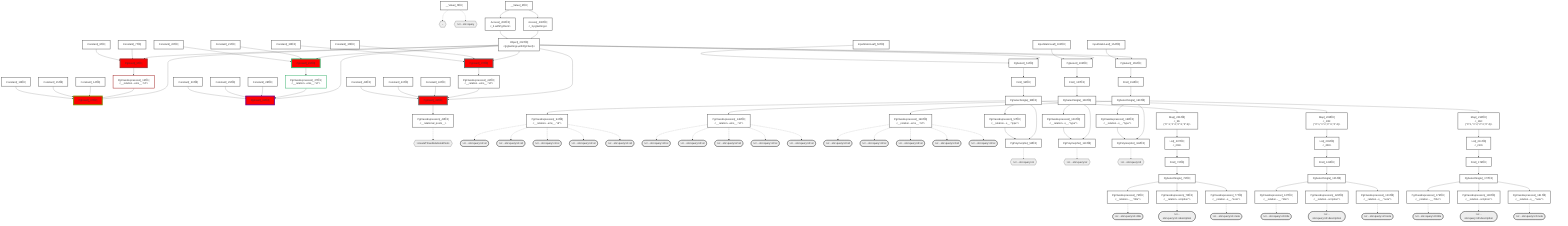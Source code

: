 graph TD
    classDef path fill:#eee,stroke:#000
    classDef plan fill:#fff,stroke-width:3px
    classDef itemplan fill:#fff,stroke-width:6px
    classDef sideeffectplan fill:#f00,stroke-width:6px

    %% subgraph fields
    P1{{"~"}}:::path
    P2{{">createThreeRelationalPosts"}}:::path
    P3{{">cr…sts>query"}}:::path
    P4{{">cr…sts>query>i1"}}:::path
    P5([">cr…sts>query>i1>id"]):::path
    %% P4 -.-> P5
    P6([">cr…sts>query>i1>id"]):::path
    %% P4 -.-> P6
    P7([">cr…sts>query>i1>title"]):::path
    %% P4 -.-> P7
    P8([">cr…sts>query>i1>description"]):::path
    %% P4 -.-> P8
    P9([">cr…sts>query>i1>note"]):::path
    %% P4 -.-> P9
    P10([">cr…sts>query>i1>id"]):::path
    %% P4 -.-> P10
    P11([">cr…sts>query>i1>id"]):::path
    %% P4 -.-> P11
    P12([">cr…sts>query>i1>id"]):::path
    %% P4 -.-> P12
    %% P3 -.-> P4
    P13{{">cr…sts>query>i2"}}:::path
    P14([">cr…sts>query>i2>id"]):::path
    %% P13 -.-> P14
    P15([">cr…sts>query>i2>id"]):::path
    %% P13 -.-> P15
    P16([">cr…sts>query>i2>title"]):::path
    %% P13 -.-> P16
    P17([">cr…sts>query>i2>description"]):::path
    %% P13 -.-> P17
    P18([">cr…sts>query>i2>note"]):::path
    %% P13 -.-> P18
    P19([">cr…sts>query>i2>id"]):::path
    %% P13 -.-> P19
    P20([">cr…sts>query>i2>id"]):::path
    %% P13 -.-> P20
    P21([">cr…sts>query>i2>id"]):::path
    %% P13 -.-> P21
    %% P3 -.-> P13
    P22{{">cr…sts>query>i3"}}:::path
    P23([">cr…sts>query>i3>id"]):::path
    %% P22 -.-> P23
    P24([">cr…sts>query>i3>id"]):::path
    %% P22 -.-> P24
    P25([">cr…sts>query>i3>title"]):::path
    %% P22 -.-> P25
    P26([">cr…sts>query>i3>description"]):::path
    %% P22 -.-> P26
    P27([">cr…sts>query>i3>note"]):::path
    %% P22 -.-> P27
    P28([">cr…sts>query>i3>id"]):::path
    %% P22 -.-> P28
    P29([">cr…sts>query>i3>id"]):::path
    %% P22 -.-> P29
    P30([">cr…sts>query>i3>id"]):::path
    %% P22 -.-> P30
    %% P3 -.-> P22
    %% P2 -.-> P3
    %% P1 -.-> P2
    %% end

    %% define plans
    __Value_3["__Value[_3∈0]<br /><context>"]:::plan
    __Value_5["__Value[_5∈0]<br /><rootValue>"]:::plan
    Constant_7["Constant[_7∈0]"]:::plan
    Constant_8["Constant[_8∈0]"]:::plan
    PgInsert_9["PgInsert[_9∈1]"]:::sideeffectplan
    PgClassExpression_13["PgClassExpression[_13∈1]<br /><__relation...ems__.#quot;id#quot;>"]:::plan
    Constant_14["Constant[_14∈0]"]:::plan
    Constant_15["Constant[_15∈0]"]:::plan
    Constant_16["Constant[_16∈0]"]:::plan
    PgInsert_17["PgInsert[_17∈2]"]:::sideeffectplan
    Constant_21["Constant[_21∈0]"]:::plan
    Constant_22["Constant[_22∈0]"]:::plan
    PgInsert_23["PgInsert[_23∈3]"]:::sideeffectplan
    PgClassExpression_27["PgClassExpression[_27∈3]<br /><__relation...ems__.#quot;id#quot;>"]:::plan
    Constant_28["Constant[_28∈0]"]:::plan
    Constant_29["Constant[_29∈0]"]:::plan
    Constant_30["Constant[_30∈0]"]:::plan
    PgInsert_31["PgInsert[_31∈4]"]:::sideeffectplan
    Constant_35["Constant[_35∈0]"]:::plan
    Constant_36["Constant[_36∈0]"]:::plan
    PgInsert_37["PgInsert[_37∈0]"]:::sideeffectplan
    PgClassExpression_41["PgClassExpression[_41∈0]<br /><__relation...ems__.#quot;id#quot;>"]:::plan
    Constant_42["Constant[_42∈0]"]:::plan
    Constant_43["Constant[_43∈0]"]:::plan
    Constant_44["Constant[_44∈0]"]:::plan
    PgInsert_45["PgInsert[_45∈0]"]:::sideeffectplan
    PgClassExpression_49["PgClassExpression[_49∈0]<br /><__relational_posts__>"]:::plan
    InputStaticLeaf_50["InputStaticLeaf[_50∈0]"]:::plan
    PgSelect_51["PgSelect[_51∈0]<br /><relational_items>"]:::plan
    First_55["First[_55∈0]"]:::plan
    PgSelectSingle_56["PgSelectSingle[_56∈0]<br /><relational_items>"]:::plan
    PgClassExpression_57["PgClassExpression[_57∈0]<br /><__relation...s__.#quot;type#quot;>"]:::plan
    PgPolymorphic_58["PgPolymorphic[_58∈0]"]:::plan
    First_72["First[_72∈0]"]:::plan
    PgSelectSingle_73["PgSelectSingle[_73∈0]<br /><relational_posts>"]:::plan
    PgClassExpression_75["PgClassExpression[_75∈0]<br /><__relation...__.#quot;title#quot;>"]:::plan
    PgClassExpression_76["PgClassExpression[_76∈0]<br /><__relation...scription#quot;>"]:::plan
    PgClassExpression_77["PgClassExpression[_77∈0]<br /><__relation...s__.#quot;note#quot;>"]:::plan
    PgClassExpression_94["PgClassExpression[_94∈0]<br /><__relation...ems__.#quot;id#quot;>"]:::plan
    InputStaticLeaf_102["InputStaticLeaf[_102∈0]"]:::plan
    PgSelect_103["PgSelect[_103∈0]<br /><relational_items>"]:::plan
    First_107["First[_107∈0]"]:::plan
    PgSelectSingle_108["PgSelectSingle[_108∈0]<br /><relational_items>"]:::plan
    PgClassExpression_109["PgClassExpression[_109∈0]<br /><__relation...s__.#quot;type#quot;>"]:::plan
    PgPolymorphic_110["PgPolymorphic[_110∈0]"]:::plan
    First_124["First[_124∈0]"]:::plan
    PgSelectSingle_125["PgSelectSingle[_125∈0]<br /><relational_posts>"]:::plan
    PgClassExpression_127["PgClassExpression[_127∈0]<br /><__relation...__.#quot;title#quot;>"]:::plan
    PgClassExpression_128["PgClassExpression[_128∈0]<br /><__relation...scription#quot;>"]:::plan
    PgClassExpression_129["PgClassExpression[_129∈0]<br /><__relation...s__.#quot;note#quot;>"]:::plan
    PgClassExpression_146["PgClassExpression[_146∈0]<br /><__relation...ems__.#quot;id#quot;>"]:::plan
    InputStaticLeaf_154["InputStaticLeaf[_154∈0]"]:::plan
    PgSelect_155["PgSelect[_155∈0]<br /><relational_items>"]:::plan
    First_159["First[_159∈0]"]:::plan
    PgSelectSingle_160["PgSelectSingle[_160∈0]<br /><relational_items>"]:::plan
    PgClassExpression_161["PgClassExpression[_161∈0]<br /><__relation...s__.#quot;type#quot;>"]:::plan
    PgPolymorphic_162["PgPolymorphic[_162∈0]"]:::plan
    First_176["First[_176∈0]"]:::plan
    PgSelectSingle_177["PgSelectSingle[_177∈0]<br /><relational_posts>"]:::plan
    PgClassExpression_179["PgClassExpression[_179∈0]<br /><__relation...__.#quot;title#quot;>"]:::plan
    PgClassExpression_180["PgClassExpression[_180∈0]<br /><__relation...scription#quot;>"]:::plan
    PgClassExpression_181["PgClassExpression[_181∈0]<br /><__relation...s__.#quot;note#quot;>"]:::plan
    PgClassExpression_198["PgClassExpression[_198∈0]<br /><__relation...ems__.#quot;id#quot;>"]:::plan
    Access_200["Access[_200∈0]<br /><_3.pgSettings>"]:::plan
    Access_201["Access[_201∈0]<br /><_3.withPgClient>"]:::plan
    Object_202["Object[_202∈0]<br /><{pgSettings,withPgClient}>"]:::plan
    Map_206["Map[_206∈0]<br /><_56:{#quot;0#quot;:1,#quot;1#quot;:2,#quot;2#quot;:3,#quot;3#quot;:4}>"]:::plan
    List_207["List[_207∈0]<br /><_206>"]:::plan
    Map_208["Map[_208∈0]<br /><_108:{#quot;0#quot;:1,#quot;1#quot;:2,#quot;2#quot;:3,#quot;3#quot;:4}>"]:::plan
    List_209["List[_209∈0]<br /><_208>"]:::plan
    Map_210["Map[_210∈0]<br /><_160:{#quot;0#quot;:1,#quot;1#quot;:2,#quot;2#quot;:3,#quot;3#quot;:4}>"]:::plan
    List_211["List[_211∈0]<br /><_210>"]:::plan

    %% plan dependencies
    Object_202 --> PgInsert_9
    Constant_7 --> PgInsert_9
    Constant_8 --> PgInsert_9
    PgInsert_9 --> PgClassExpression_13
    Object_202 --> PgInsert_17
    PgClassExpression_13 --> PgInsert_17
    Constant_14 --> PgInsert_17
    Constant_15 --> PgInsert_17
    Constant_16 --> PgInsert_17
    Object_202 --> PgInsert_23
    Constant_21 --> PgInsert_23
    Constant_22 --> PgInsert_23
    PgInsert_23 --> PgClassExpression_27
    Object_202 --> PgInsert_31
    PgClassExpression_27 --> PgInsert_31
    Constant_28 --> PgInsert_31
    Constant_29 --> PgInsert_31
    Constant_30 --> PgInsert_31
    Object_202 --> PgInsert_37
    Constant_35 --> PgInsert_37
    Constant_36 --> PgInsert_37
    PgInsert_37 --> PgClassExpression_41
    Object_202 --> PgInsert_45
    PgClassExpression_41 --> PgInsert_45
    Constant_42 --> PgInsert_45
    Constant_43 --> PgInsert_45
    Constant_44 --> PgInsert_45
    PgInsert_45 --> PgClassExpression_49
    Object_202 --> PgSelect_51
    InputStaticLeaf_50 --> PgSelect_51
    PgSelect_51 --> First_55
    First_55 --> PgSelectSingle_56
    PgSelectSingle_56 --> PgClassExpression_57
    PgSelectSingle_56 --> PgPolymorphic_58
    PgClassExpression_57 --> PgPolymorphic_58
    List_207 --> First_72
    First_72 --> PgSelectSingle_73
    PgSelectSingle_73 --> PgClassExpression_75
    PgSelectSingle_73 --> PgClassExpression_76
    PgSelectSingle_73 --> PgClassExpression_77
    PgSelectSingle_56 --> PgClassExpression_94
    Object_202 --> PgSelect_103
    InputStaticLeaf_102 --> PgSelect_103
    PgSelect_103 --> First_107
    First_107 --> PgSelectSingle_108
    PgSelectSingle_108 --> PgClassExpression_109
    PgSelectSingle_108 --> PgPolymorphic_110
    PgClassExpression_109 --> PgPolymorphic_110
    List_209 --> First_124
    First_124 --> PgSelectSingle_125
    PgSelectSingle_125 --> PgClassExpression_127
    PgSelectSingle_125 --> PgClassExpression_128
    PgSelectSingle_125 --> PgClassExpression_129
    PgSelectSingle_108 --> PgClassExpression_146
    Object_202 --> PgSelect_155
    InputStaticLeaf_154 --> PgSelect_155
    PgSelect_155 --> First_159
    First_159 --> PgSelectSingle_160
    PgSelectSingle_160 --> PgClassExpression_161
    PgSelectSingle_160 --> PgPolymorphic_162
    PgClassExpression_161 --> PgPolymorphic_162
    List_211 --> First_176
    First_176 --> PgSelectSingle_177
    PgSelectSingle_177 --> PgClassExpression_179
    PgSelectSingle_177 --> PgClassExpression_180
    PgSelectSingle_177 --> PgClassExpression_181
    PgSelectSingle_160 --> PgClassExpression_198
    __Value_3 --> Access_200
    __Value_3 --> Access_201
    Access_200 --> Object_202
    Access_201 --> Object_202
    PgSelectSingle_56 --> Map_206
    Map_206 --> List_207
    PgSelectSingle_108 --> Map_208
    Map_208 --> List_209
    PgSelectSingle_160 --> Map_210
    Map_210 --> List_211

    %% plan-to-path relationships
    __Value_5 -.-> P1
    PgClassExpression_49 -.-> P2
    __Value_5 -.-> P3
    PgPolymorphic_58 -.-> P4
    PgClassExpression_94 -.-> P5
    PgClassExpression_94 -.-> P6
    PgClassExpression_75 -.-> P7
    PgClassExpression_76 -.-> P8
    PgClassExpression_77 -.-> P9
    PgClassExpression_94 -.-> P10
    PgClassExpression_94 -.-> P11
    PgClassExpression_94 -.-> P12
    PgPolymorphic_110 -.-> P13
    PgClassExpression_146 -.-> P14
    PgClassExpression_146 -.-> P15
    PgClassExpression_127 -.-> P16
    PgClassExpression_128 -.-> P17
    PgClassExpression_129 -.-> P18
    PgClassExpression_146 -.-> P19
    PgClassExpression_146 -.-> P20
    PgClassExpression_146 -.-> P21
    PgPolymorphic_162 -.-> P22
    PgClassExpression_198 -.-> P23
    PgClassExpression_198 -.-> P24
    PgClassExpression_179 -.-> P25
    PgClassExpression_180 -.-> P26
    PgClassExpression_181 -.-> P27
    PgClassExpression_198 -.-> P28
    PgClassExpression_198 -.-> P29
    PgClassExpression_198 -.-> P30

    %% allocate buckets
    classDef bucket0 stroke:#696969
    class __Value_3,__Value_5,Constant_7,Constant_8,Constant_14,Constant_15,Constant_16,Constant_21,Constant_22,Constant_28,Constant_29,Constant_30,Constant_35,Constant_36,PgInsert_37,PgClassExpression_41,Constant_42,Constant_43,Constant_44,PgInsert_45,PgClassExpression_49,InputStaticLeaf_50,PgSelect_51,First_55,PgSelectSingle_56,PgClassExpression_57,PgPolymorphic_58,First_72,PgSelectSingle_73,PgClassExpression_75,PgClassExpression_76,PgClassExpression_77,PgClassExpression_94,InputStaticLeaf_102,PgSelect_103,First_107,PgSelectSingle_108,PgClassExpression_109,PgPolymorphic_110,First_124,PgSelectSingle_125,PgClassExpression_127,PgClassExpression_128,PgClassExpression_129,PgClassExpression_146,InputStaticLeaf_154,PgSelect_155,First_159,PgSelectSingle_160,PgClassExpression_161,PgPolymorphic_162,First_176,PgSelectSingle_177,PgClassExpression_179,PgClassExpression_180,PgClassExpression_181,PgClassExpression_198,Access_200,Access_201,Object_202,Map_206,List_207,Map_208,List_209,Map_210,List_211 bucket0
    classDef bucket1 stroke:#a52a2a
    class PgInsert_9,PgClassExpression_13 bucket1
    classDef bucket2 stroke:#808000
    class PgInsert_17 bucket2
    classDef bucket3 stroke:#3cb371
    class PgInsert_23,PgClassExpression_27 bucket3
    classDef bucket4 stroke:#7f007f
    class PgInsert_31 bucket4